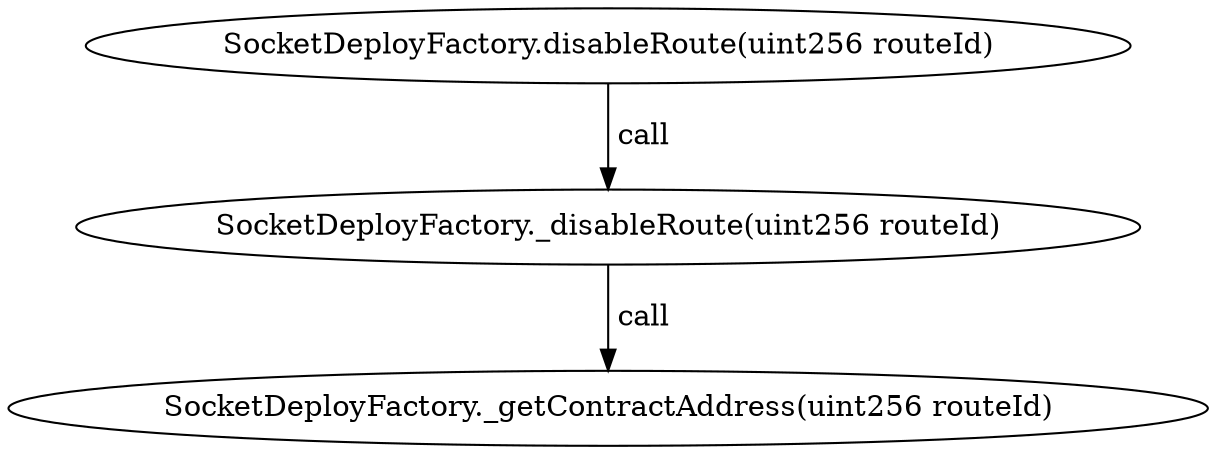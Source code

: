 digraph "" {
	graph [bb="0,0,490.83,213.6"];
	node [label="\N"];
	"SocketDeployFactory.disableRoute(uint256 routeId)"	 [height=0.5,
		pos="245.42,195.6",
		width=5.9533];
	"SocketDeployFactory._disableRoute(uint256 routeId)"	 [height=0.5,
		pos="245.42,106.8",
		width=6.0874];
	"SocketDeployFactory.disableRoute(uint256 routeId)" -> "SocketDeployFactory._disableRoute(uint256 routeId)" [key=call,
	label=" call",
	lp="257.27,151.2",
	pos="e,245.42,124.87 245.42,177.2 245.42,165.09 245.42,149.01 245.42,135.27"];
"SocketDeployFactory._getContractAddress(uint256 routeId)" [height=0.5,
	pos="245.42,18",
	width=6.8171];
"SocketDeployFactory._disableRoute(uint256 routeId)" -> "SocketDeployFactory._getContractAddress(uint256 routeId)" [key=call,
label=" call",
lp="257.27,62.4",
pos="e,245.42,36.072 245.42,88.401 245.42,76.295 245.42,60.208 245.42,46.467"];
}
